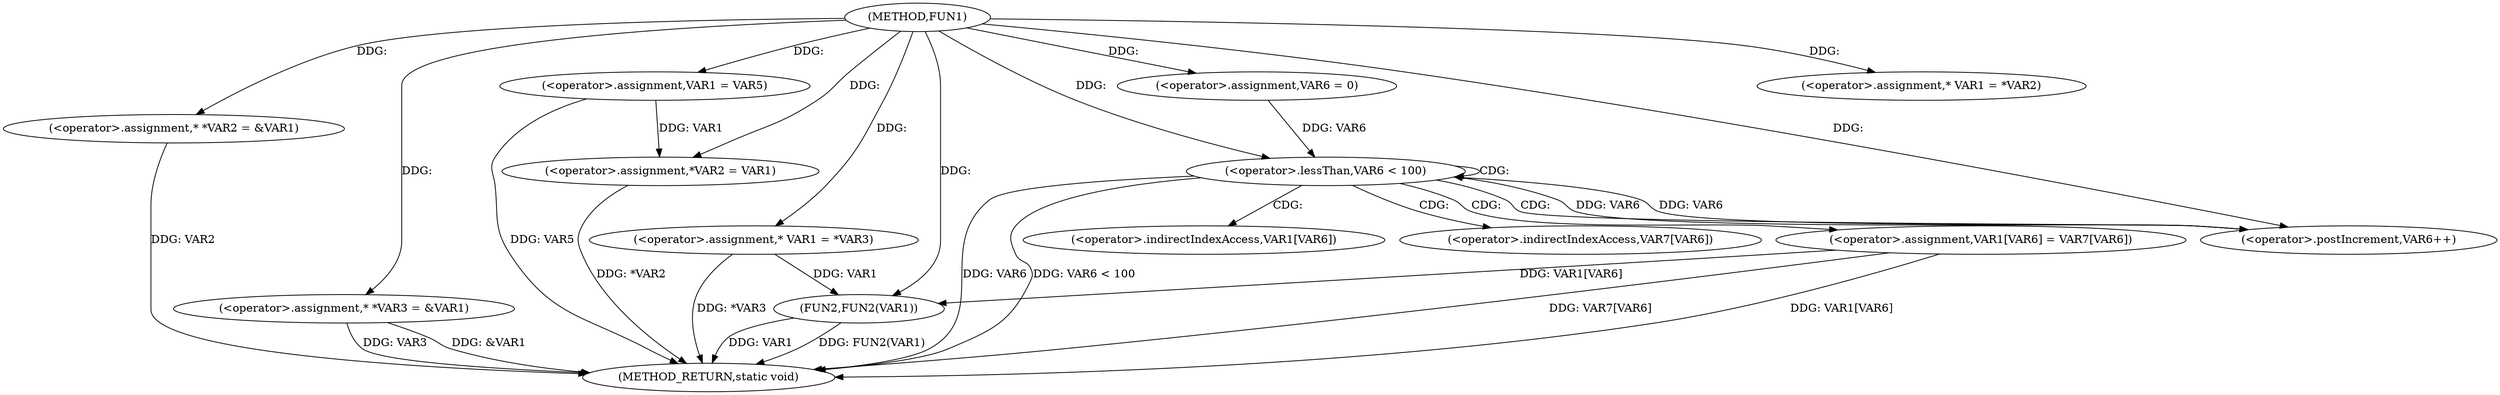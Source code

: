 digraph FUN1 {  
"1000100" [label = "(METHOD,FUN1)" ]
"1000156" [label = "(METHOD_RETURN,static void)" ]
"1000104" [label = "(<operator>.assignment,* *VAR2 = &VAR1)" ]
"1000109" [label = "(<operator>.assignment,* *VAR3 = &VAR1)" ]
"1000117" [label = "(<operator>.assignment,* VAR1 = *VAR2)" ]
"1000121" [label = "(<operator>.assignment,VAR1 = VAR5)" ]
"1000124" [label = "(<operator>.assignment,*VAR2 = VAR1)" ]
"1000130" [label = "(<operator>.assignment,* VAR1 = *VAR3)" ]
"1000138" [label = "(<operator>.assignment,VAR6 = 0)" ]
"1000141" [label = "(<operator>.lessThan,VAR6 < 100)" ]
"1000144" [label = "(<operator>.postIncrement,VAR6++)" ]
"1000147" [label = "(<operator>.assignment,VAR1[VAR6] = VAR7[VAR6])" ]
"1000154" [label = "(FUN2,FUN2(VAR1))" ]
"1000148" [label = "(<operator>.indirectIndexAccess,VAR1[VAR6])" ]
"1000151" [label = "(<operator>.indirectIndexAccess,VAR7[VAR6])" ]
  "1000141" -> "1000156"  [ label = "DDG: VAR6"] 
  "1000124" -> "1000156"  [ label = "DDG: *VAR2"] 
  "1000147" -> "1000156"  [ label = "DDG: VAR7[VAR6]"] 
  "1000104" -> "1000156"  [ label = "DDG: VAR2"] 
  "1000147" -> "1000156"  [ label = "DDG: VAR1[VAR6]"] 
  "1000154" -> "1000156"  [ label = "DDG: FUN2(VAR1)"] 
  "1000109" -> "1000156"  [ label = "DDG: VAR3"] 
  "1000121" -> "1000156"  [ label = "DDG: VAR5"] 
  "1000130" -> "1000156"  [ label = "DDG: *VAR3"] 
  "1000141" -> "1000156"  [ label = "DDG: VAR6 < 100"] 
  "1000154" -> "1000156"  [ label = "DDG: VAR1"] 
  "1000109" -> "1000156"  [ label = "DDG: &VAR1"] 
  "1000100" -> "1000104"  [ label = "DDG: "] 
  "1000100" -> "1000109"  [ label = "DDG: "] 
  "1000100" -> "1000117"  [ label = "DDG: "] 
  "1000100" -> "1000121"  [ label = "DDG: "] 
  "1000121" -> "1000124"  [ label = "DDG: VAR1"] 
  "1000100" -> "1000124"  [ label = "DDG: "] 
  "1000100" -> "1000130"  [ label = "DDG: "] 
  "1000100" -> "1000138"  [ label = "DDG: "] 
  "1000138" -> "1000141"  [ label = "DDG: VAR6"] 
  "1000144" -> "1000141"  [ label = "DDG: VAR6"] 
  "1000100" -> "1000141"  [ label = "DDG: "] 
  "1000141" -> "1000144"  [ label = "DDG: VAR6"] 
  "1000100" -> "1000144"  [ label = "DDG: "] 
  "1000147" -> "1000154"  [ label = "DDG: VAR1[VAR6]"] 
  "1000130" -> "1000154"  [ label = "DDG: VAR1"] 
  "1000100" -> "1000154"  [ label = "DDG: "] 
  "1000141" -> "1000141"  [ label = "CDG: "] 
  "1000141" -> "1000147"  [ label = "CDG: "] 
  "1000141" -> "1000151"  [ label = "CDG: "] 
  "1000141" -> "1000148"  [ label = "CDG: "] 
  "1000141" -> "1000144"  [ label = "CDG: "] 
}
